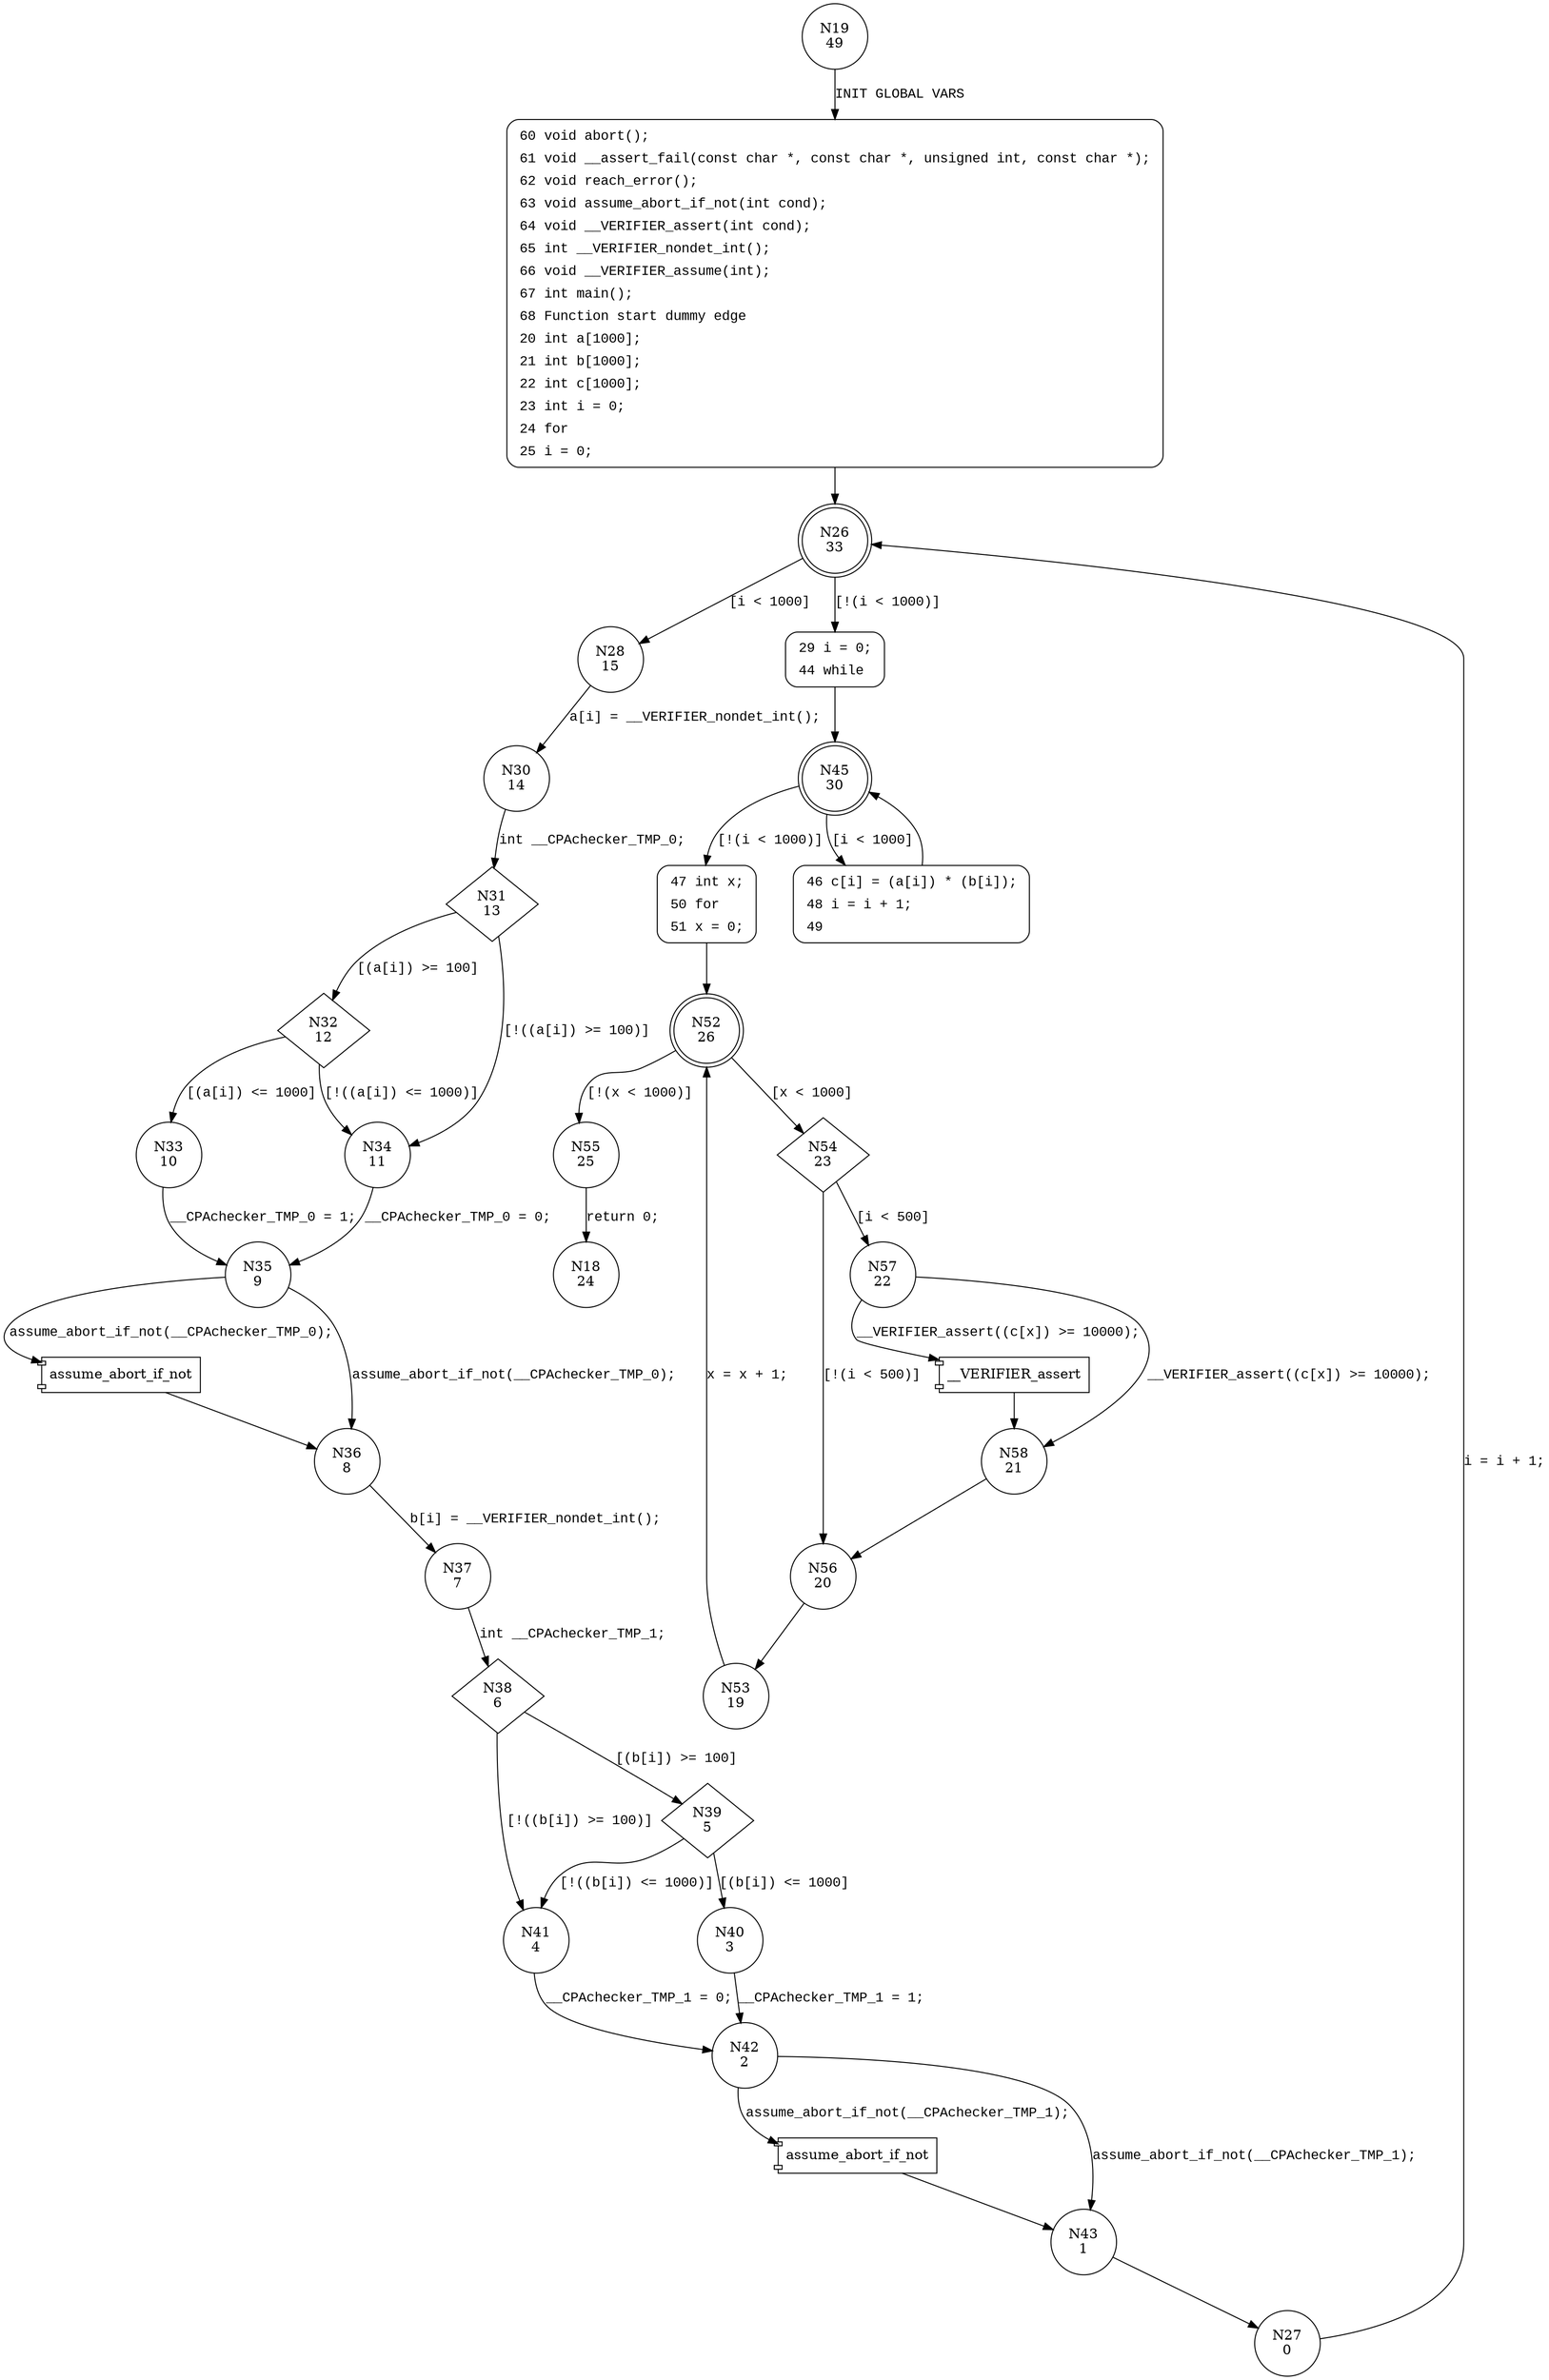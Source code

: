 digraph main {
19 [shape="circle" label="N19\n49"]
60 [shape="circle" label="N60\n48"]
26 [shape="doublecircle" label="N26\n33"]
28 [shape="circle" label="N28\n15"]
29 [shape="circle" label="N29\n32"]
45 [shape="doublecircle" label="N45\n30"]
46 [shape="circle" label="N46\n18"]
47 [shape="circle" label="N47\n29"]
52 [shape="doublecircle" label="N52\n26"]
54 [shape="diamond" label="N54\n23"]
55 [shape="circle" label="N55\n25"]
57 [shape="circle" label="N57\n22"]
56 [shape="circle" label="N56\n20"]
53 [shape="circle" label="N53\n19"]
58 [shape="circle" label="N58\n21"]
30 [shape="circle" label="N30\n14"]
31 [shape="diamond" label="N31\n13"]
32 [shape="diamond" label="N32\n12"]
34 [shape="circle" label="N34\n11"]
35 [shape="circle" label="N35\n9"]
36 [shape="circle" label="N36\n8"]
37 [shape="circle" label="N37\n7"]
38 [shape="diamond" label="N38\n6"]
39 [shape="diamond" label="N39\n5"]
41 [shape="circle" label="N41\n4"]
42 [shape="circle" label="N42\n2"]
43 [shape="circle" label="N43\n1"]
27 [shape="circle" label="N27\n0"]
40 [shape="circle" label="N40\n3"]
33 [shape="circle" label="N33\n10"]
18 [shape="circle" label="N18\n24"]
60 [style="filled,bold" penwidth="1" fillcolor="white" fontname="Courier New" shape="Mrecord" label=<<table border="0" cellborder="0" cellpadding="3" bgcolor="white"><tr><td align="right">60</td><td align="left">void abort();</td></tr><tr><td align="right">61</td><td align="left">void __assert_fail(const char *, const char *, unsigned int, const char *);</td></tr><tr><td align="right">62</td><td align="left">void reach_error();</td></tr><tr><td align="right">63</td><td align="left">void assume_abort_if_not(int cond);</td></tr><tr><td align="right">64</td><td align="left">void __VERIFIER_assert(int cond);</td></tr><tr><td align="right">65</td><td align="left">int __VERIFIER_nondet_int();</td></tr><tr><td align="right">66</td><td align="left">void __VERIFIER_assume(int);</td></tr><tr><td align="right">67</td><td align="left">int main();</td></tr><tr><td align="right">68</td><td align="left">Function start dummy edge</td></tr><tr><td align="right">20</td><td align="left">int a[1000];</td></tr><tr><td align="right">21</td><td align="left">int b[1000];</td></tr><tr><td align="right">22</td><td align="left">int c[1000];</td></tr><tr><td align="right">23</td><td align="left">int i = 0;</td></tr><tr><td align="right">24</td><td align="left">for</td></tr><tr><td align="right">25</td><td align="left">i = 0;</td></tr></table>>]
60 -> 26[label=""]
29 [style="filled,bold" penwidth="1" fillcolor="white" fontname="Courier New" shape="Mrecord" label=<<table border="0" cellborder="0" cellpadding="3" bgcolor="white"><tr><td align="right">29</td><td align="left">i = 0;</td></tr><tr><td align="right">44</td><td align="left">while</td></tr></table>>]
29 -> 45[label=""]
47 [style="filled,bold" penwidth="1" fillcolor="white" fontname="Courier New" shape="Mrecord" label=<<table border="0" cellborder="0" cellpadding="3" bgcolor="white"><tr><td align="right">47</td><td align="left">int x;</td></tr><tr><td align="right">50</td><td align="left">for</td></tr><tr><td align="right">51</td><td align="left">x = 0;</td></tr></table>>]
47 -> 52[label=""]
46 [style="filled,bold" penwidth="1" fillcolor="white" fontname="Courier New" shape="Mrecord" label=<<table border="0" cellborder="0" cellpadding="3" bgcolor="white"><tr><td align="right">46</td><td align="left">c[i] = (a[i]) * (b[i]);</td></tr><tr><td align="right">48</td><td align="left">i = i + 1;</td></tr><tr><td align="right">49</td><td align="left"></td></tr></table>>]
46 -> 45[label=""]
19 -> 60 [label="INIT GLOBAL VARS" fontname="Courier New"]
26 -> 28 [label="[i < 1000]" fontname="Courier New"]
26 -> 29 [label="[!(i < 1000)]" fontname="Courier New"]
45 -> 46 [label="[i < 1000]" fontname="Courier New"]
45 -> 47 [label="[!(i < 1000)]" fontname="Courier New"]
52 -> 54 [label="[x < 1000]" fontname="Courier New"]
52 -> 55 [label="[!(x < 1000)]" fontname="Courier New"]
54 -> 57 [label="[i < 500]" fontname="Courier New"]
54 -> 56 [label="[!(i < 500)]" fontname="Courier New"]
56 -> 53 [label="" fontname="Courier New"]
100001 [shape="component" label="__VERIFIER_assert"]
57 -> 100001 [label="__VERIFIER_assert((c[x]) >= 10000);" fontname="Courier New"]
100001 -> 58 [label="" fontname="Courier New"]
57 -> 58 [label="__VERIFIER_assert((c[x]) >= 10000);" fontname="Courier New"]
58 -> 56 [label="" fontname="Courier New"]
28 -> 30 [label="a[i] = __VERIFIER_nondet_int();" fontname="Courier New"]
31 -> 32 [label="[(a[i]) >= 100]" fontname="Courier New"]
31 -> 34 [label="[!((a[i]) >= 100)]" fontname="Courier New"]
34 -> 35 [label="__CPAchecker_TMP_0 = 0;" fontname="Courier New"]
100002 [shape="component" label="assume_abort_if_not"]
35 -> 100002 [label="assume_abort_if_not(__CPAchecker_TMP_0);" fontname="Courier New"]
100002 -> 36 [label="" fontname="Courier New"]
35 -> 36 [label="assume_abort_if_not(__CPAchecker_TMP_0);" fontname="Courier New"]
36 -> 37 [label="b[i] = __VERIFIER_nondet_int();" fontname="Courier New"]
38 -> 39 [label="[(b[i]) >= 100]" fontname="Courier New"]
38 -> 41 [label="[!((b[i]) >= 100)]" fontname="Courier New"]
41 -> 42 [label="__CPAchecker_TMP_1 = 0;" fontname="Courier New"]
100003 [shape="component" label="assume_abort_if_not"]
42 -> 100003 [label="assume_abort_if_not(__CPAchecker_TMP_1);" fontname="Courier New"]
100003 -> 43 [label="" fontname="Courier New"]
42 -> 43 [label="assume_abort_if_not(__CPAchecker_TMP_1);" fontname="Courier New"]
43 -> 27 [label="" fontname="Courier New"]
39 -> 40 [label="[(b[i]) <= 1000]" fontname="Courier New"]
39 -> 41 [label="[!((b[i]) <= 1000)]" fontname="Courier New"]
32 -> 33 [label="[(a[i]) <= 1000]" fontname="Courier New"]
32 -> 34 [label="[!((a[i]) <= 1000)]" fontname="Courier New"]
55 -> 18 [label="return 0;" fontname="Courier New"]
53 -> 52 [label="x = x + 1;" fontname="Courier New"]
30 -> 31 [label="int __CPAchecker_TMP_0;" fontname="Courier New"]
37 -> 38 [label="int __CPAchecker_TMP_1;" fontname="Courier New"]
27 -> 26 [label="i = i + 1;" fontname="Courier New"]
40 -> 42 [label="__CPAchecker_TMP_1 = 1;" fontname="Courier New"]
33 -> 35 [label="__CPAchecker_TMP_0 = 1;" fontname="Courier New"]
}